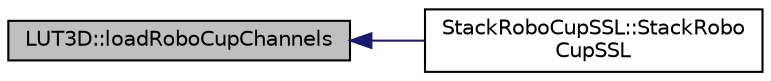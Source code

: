 digraph "LUT3D::loadRoboCupChannels"
{
 // INTERACTIVE_SVG=YES
  edge [fontname="Helvetica",fontsize="10",labelfontname="Helvetica",labelfontsize="10"];
  node [fontname="Helvetica",fontsize="10",shape=record];
  rankdir="LR";
  Node1 [label="LUT3D::loadRoboCupChannels",height=0.2,width=0.4,color="black", fillcolor="grey75", style="filled", fontcolor="black"];
  Node1 -> Node2 [dir="back",color="midnightblue",fontsize="10",style="solid",fontname="Helvetica"];
  Node2 [label="StackRoboCupSSL::StackRobo\lCupSSL",height=0.2,width=0.4,color="black", fillcolor="white", style="filled",URL="$d3/d8c/class_stack_robo_cup_s_s_l.html#ab65a40e2727cde519603a4afa598eb2a"];
}
